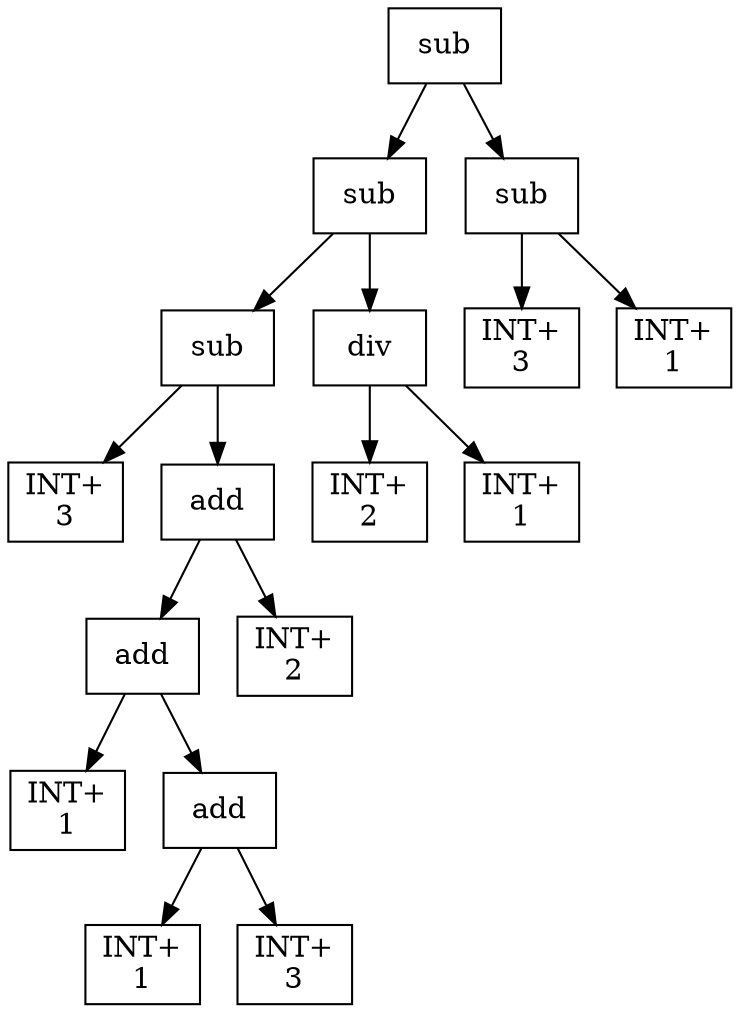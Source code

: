 digraph expr {
  node [shape=box];
  n1 [label="sub"];
  n2 [label="sub"];
  n3 [label="sub"];
  n4 [label="INT+\n3"];
  n5 [label="add"];
  n6 [label="add"];
  n7 [label="INT+\n1"];
  n8 [label="add"];
  n9 [label="INT+\n1"];
  n10 [label="INT+\n3"];
  n8 -> n9;
  n8 -> n10;
  n6 -> n7;
  n6 -> n8;
  n11 [label="INT+\n2"];
  n5 -> n6;
  n5 -> n11;
  n3 -> n4;
  n3 -> n5;
  n12 [label="div"];
  n13 [label="INT+\n2"];
  n14 [label="INT+\n1"];
  n12 -> n13;
  n12 -> n14;
  n2 -> n3;
  n2 -> n12;
  n15 [label="sub"];
  n16 [label="INT+\n3"];
  n17 [label="INT+\n1"];
  n15 -> n16;
  n15 -> n17;
  n1 -> n2;
  n1 -> n15;
}